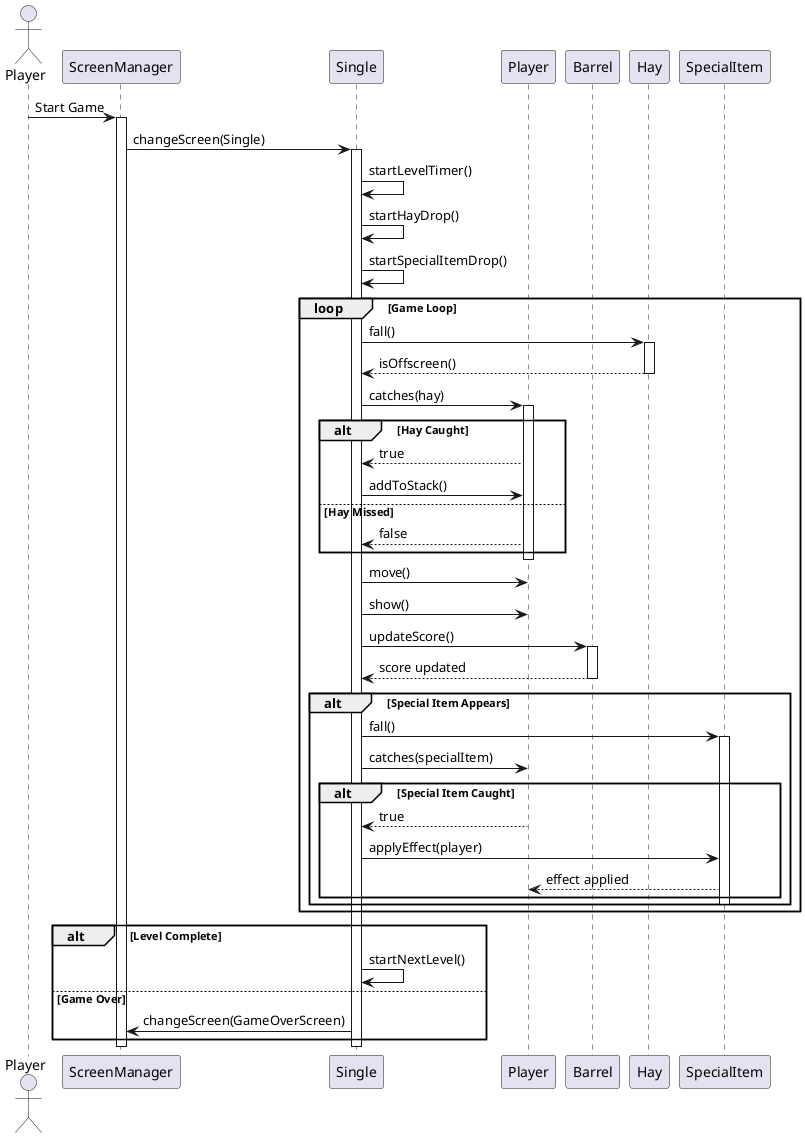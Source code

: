 @startuml sequence_diagram_single

actor Player
participant "ScreenManager" as SM
participant "Single" as Single
participant "Player" as P
participant "Barrel" as B
participant "Hay" as H
participant "SpecialItem" as SI

Player -> SM: Start Game
activate SM
SM -> Single: changeScreen(Single)
activate Single

Single -> Single: startLevelTimer()
Single -> Single: startHayDrop()
Single -> Single: startSpecialItemDrop()

loop Game Loop
    Single -> H: fall()
    activate H
    H --> Single: isOffscreen()
    deactivate H
    
    Single -> P: catches(hay)
    activate P
    alt Hay Caught
        P --> Single: true
        Single -> P: addToStack()
    else Hay Missed
        P --> Single: false
    end
    deactivate P
    
    Single -> P: move()
    Single -> P: show()
    
    Single -> B: updateScore()
    activate B
    B --> Single: score updated
    deactivate B
    
    alt Special Item Appears
        Single -> SI: fall()
        activate SI
        Single -> P: catches(specialItem)
        alt Special Item Caught
            P --> Single: true
            Single -> SI: applyEffect(player)
            ' activate SI
            SI --> P: effect applied
            ' deactivate SI
        end
        deactivate SI
    end
end

alt Level Complete
    Single -> Single: startNextLevel()
else Game Over
    Single -> SM: changeScreen(GameOverScreen)
end

deactivate Single
deactivate SM
@enduml 